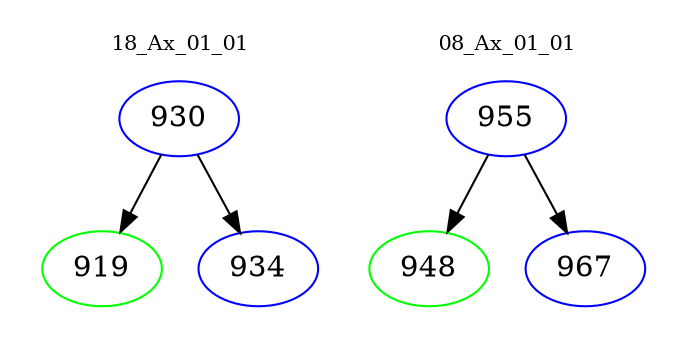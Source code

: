 digraph{
subgraph cluster_0 {
color = white
label = "18_Ax_01_01";
fontsize=10;
T0_930 [label="930", color="blue"]
T0_930 -> T0_919 [color="black"]
T0_919 [label="919", color="green"]
T0_930 -> T0_934 [color="black"]
T0_934 [label="934", color="blue"]
}
subgraph cluster_1 {
color = white
label = "08_Ax_01_01";
fontsize=10;
T1_955 [label="955", color="blue"]
T1_955 -> T1_948 [color="black"]
T1_948 [label="948", color="green"]
T1_955 -> T1_967 [color="black"]
T1_967 [label="967", color="blue"]
}
}
